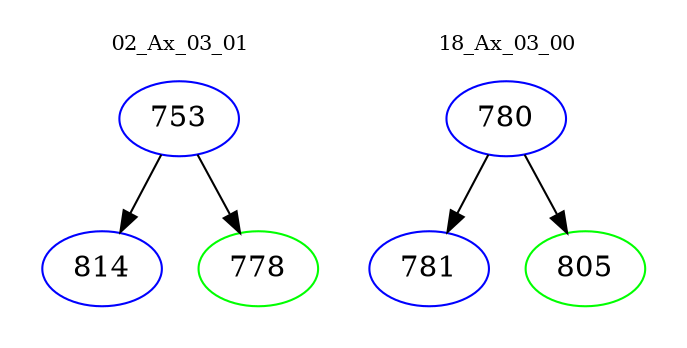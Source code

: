 digraph{
subgraph cluster_0 {
color = white
label = "02_Ax_03_01";
fontsize=10;
T0_753 [label="753", color="blue"]
T0_753 -> T0_814 [color="black"]
T0_814 [label="814", color="blue"]
T0_753 -> T0_778 [color="black"]
T0_778 [label="778", color="green"]
}
subgraph cluster_1 {
color = white
label = "18_Ax_03_00";
fontsize=10;
T1_780 [label="780", color="blue"]
T1_780 -> T1_781 [color="black"]
T1_781 [label="781", color="blue"]
T1_780 -> T1_805 [color="black"]
T1_805 [label="805", color="green"]
}
}

